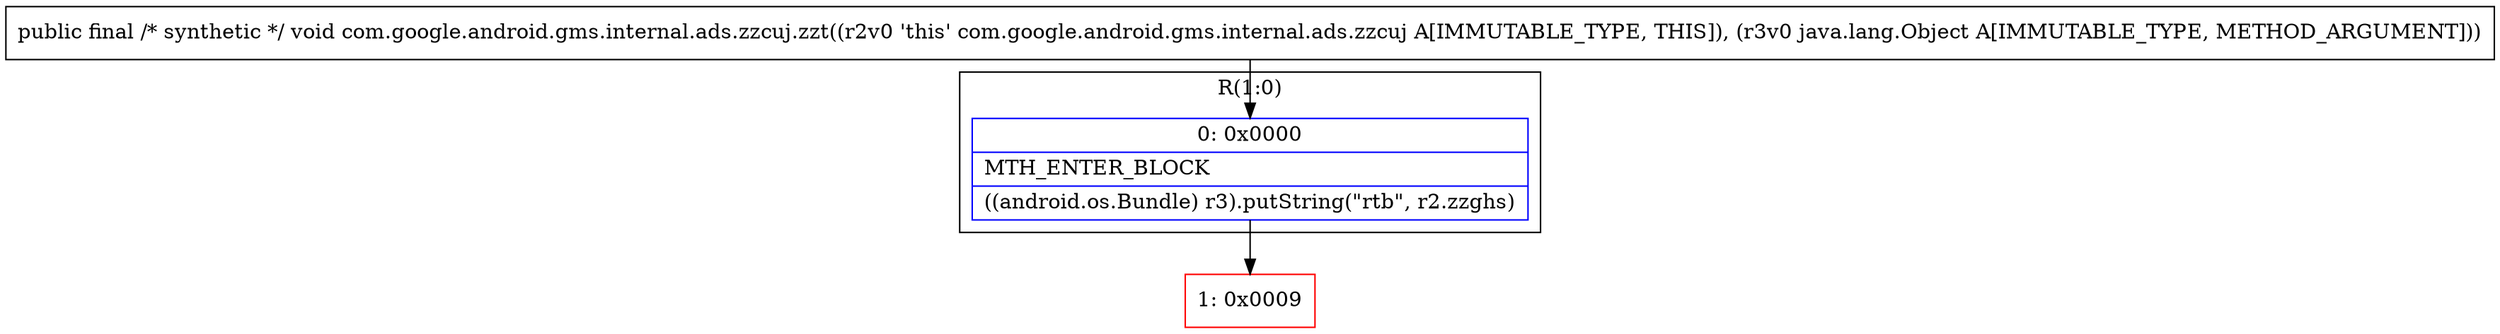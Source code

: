 digraph "CFG forcom.google.android.gms.internal.ads.zzcuj.zzt(Ljava\/lang\/Object;)V" {
subgraph cluster_Region_1248823823 {
label = "R(1:0)";
node [shape=record,color=blue];
Node_0 [shape=record,label="{0\:\ 0x0000|MTH_ENTER_BLOCK\l|((android.os.Bundle) r3).putString(\"rtb\", r2.zzghs)\l}"];
}
Node_1 [shape=record,color=red,label="{1\:\ 0x0009}"];
MethodNode[shape=record,label="{public final \/* synthetic *\/ void com.google.android.gms.internal.ads.zzcuj.zzt((r2v0 'this' com.google.android.gms.internal.ads.zzcuj A[IMMUTABLE_TYPE, THIS]), (r3v0 java.lang.Object A[IMMUTABLE_TYPE, METHOD_ARGUMENT])) }"];
MethodNode -> Node_0;
Node_0 -> Node_1;
}

